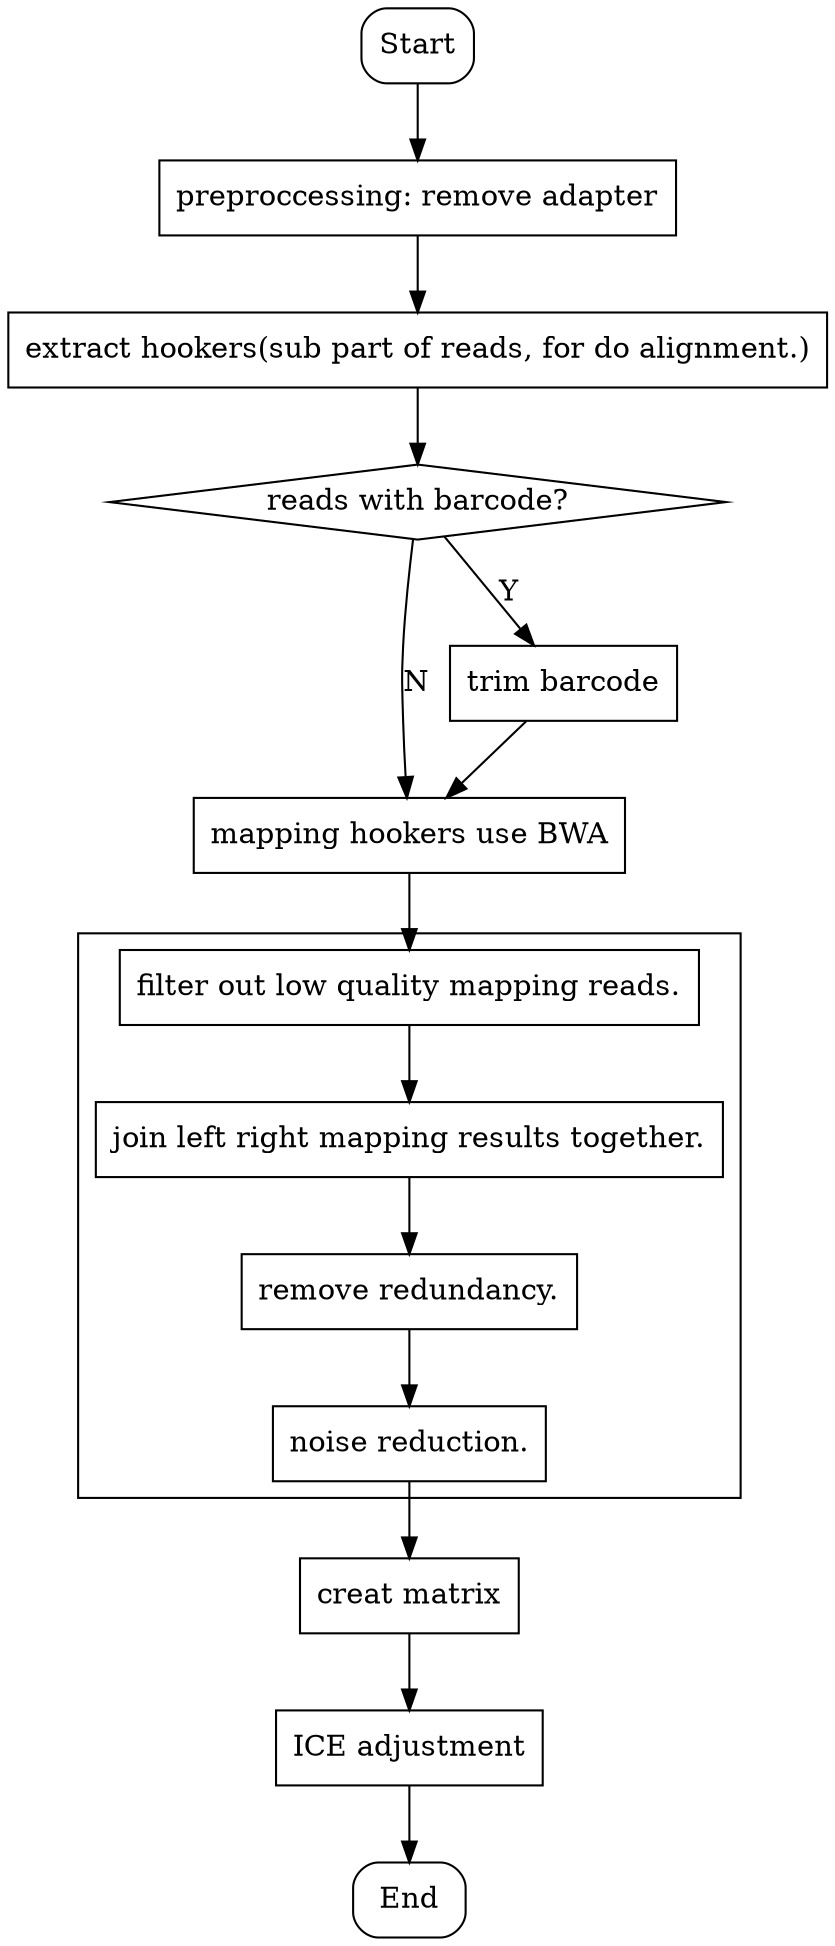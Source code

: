 digraph {

    node [shape=box];

    Start [shape=box, style=rounded];
    Step1 [label="preproccessing: remove adapter"];
    Step2 [label="extract hookers(sub part of reads, for do alignment.)"];
    Step3 [label="mapping hookers use BWA"];
    Step5 [label="creat matrix"];
    Step6 [label="ICE adjustment"];
    isTrim [shape=diamond, label="reads with barcode?"]
    Trim [label="trim barcode"]
    End [shape=box, style=rounded];

    subgraph clusterStep4 {
        s1 [label="filter out low quality mapping reads."];
        s2 [label="join left right mapping results together."];
        s3 [label="remove redundancy."];
        s4 [label="noise reduction."];
        s1 -> s2 -> s3 -> s4;
    }

    Start -> Step1;
    Step1 -> Step2 -> isTrim;
    isTrim -> Step3 [label="N"];
    isTrim -> Trim  [label="Y"];
    Trim -> Step3;
    Step3 -> s1;
    s4 -> Step5 -> Step6;
    Step6 -> End;

}
